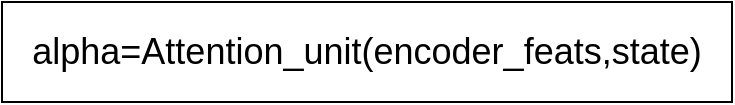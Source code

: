 <mxfile version="21.2.9" type="github">
  <diagram name="第 1 页" id="SoUFM3bobEv_M_4Bs4ss">
    <mxGraphModel dx="528" dy="623" grid="0" gridSize="10" guides="1" tooltips="1" connect="1" arrows="1" fold="1" page="0" pageScale="1" pageWidth="827" pageHeight="1169" math="0" shadow="0">
      <root>
        <mxCell id="0" />
        <mxCell id="1" parent="0" />
        <mxCell id="bxwC2wkl4FP4BgaSAkHD-1" value="&lt;font style=&quot;font-size: 18px;&quot;&gt;alpha=Attention_unit(encoder_feats,state)&lt;/font&gt;" style="rounded=0;whiteSpace=wrap;html=1;" vertex="1" parent="1">
          <mxGeometry x="159" y="23" width="365" height="50" as="geometry" />
        </mxCell>
      </root>
    </mxGraphModel>
  </diagram>
</mxfile>
